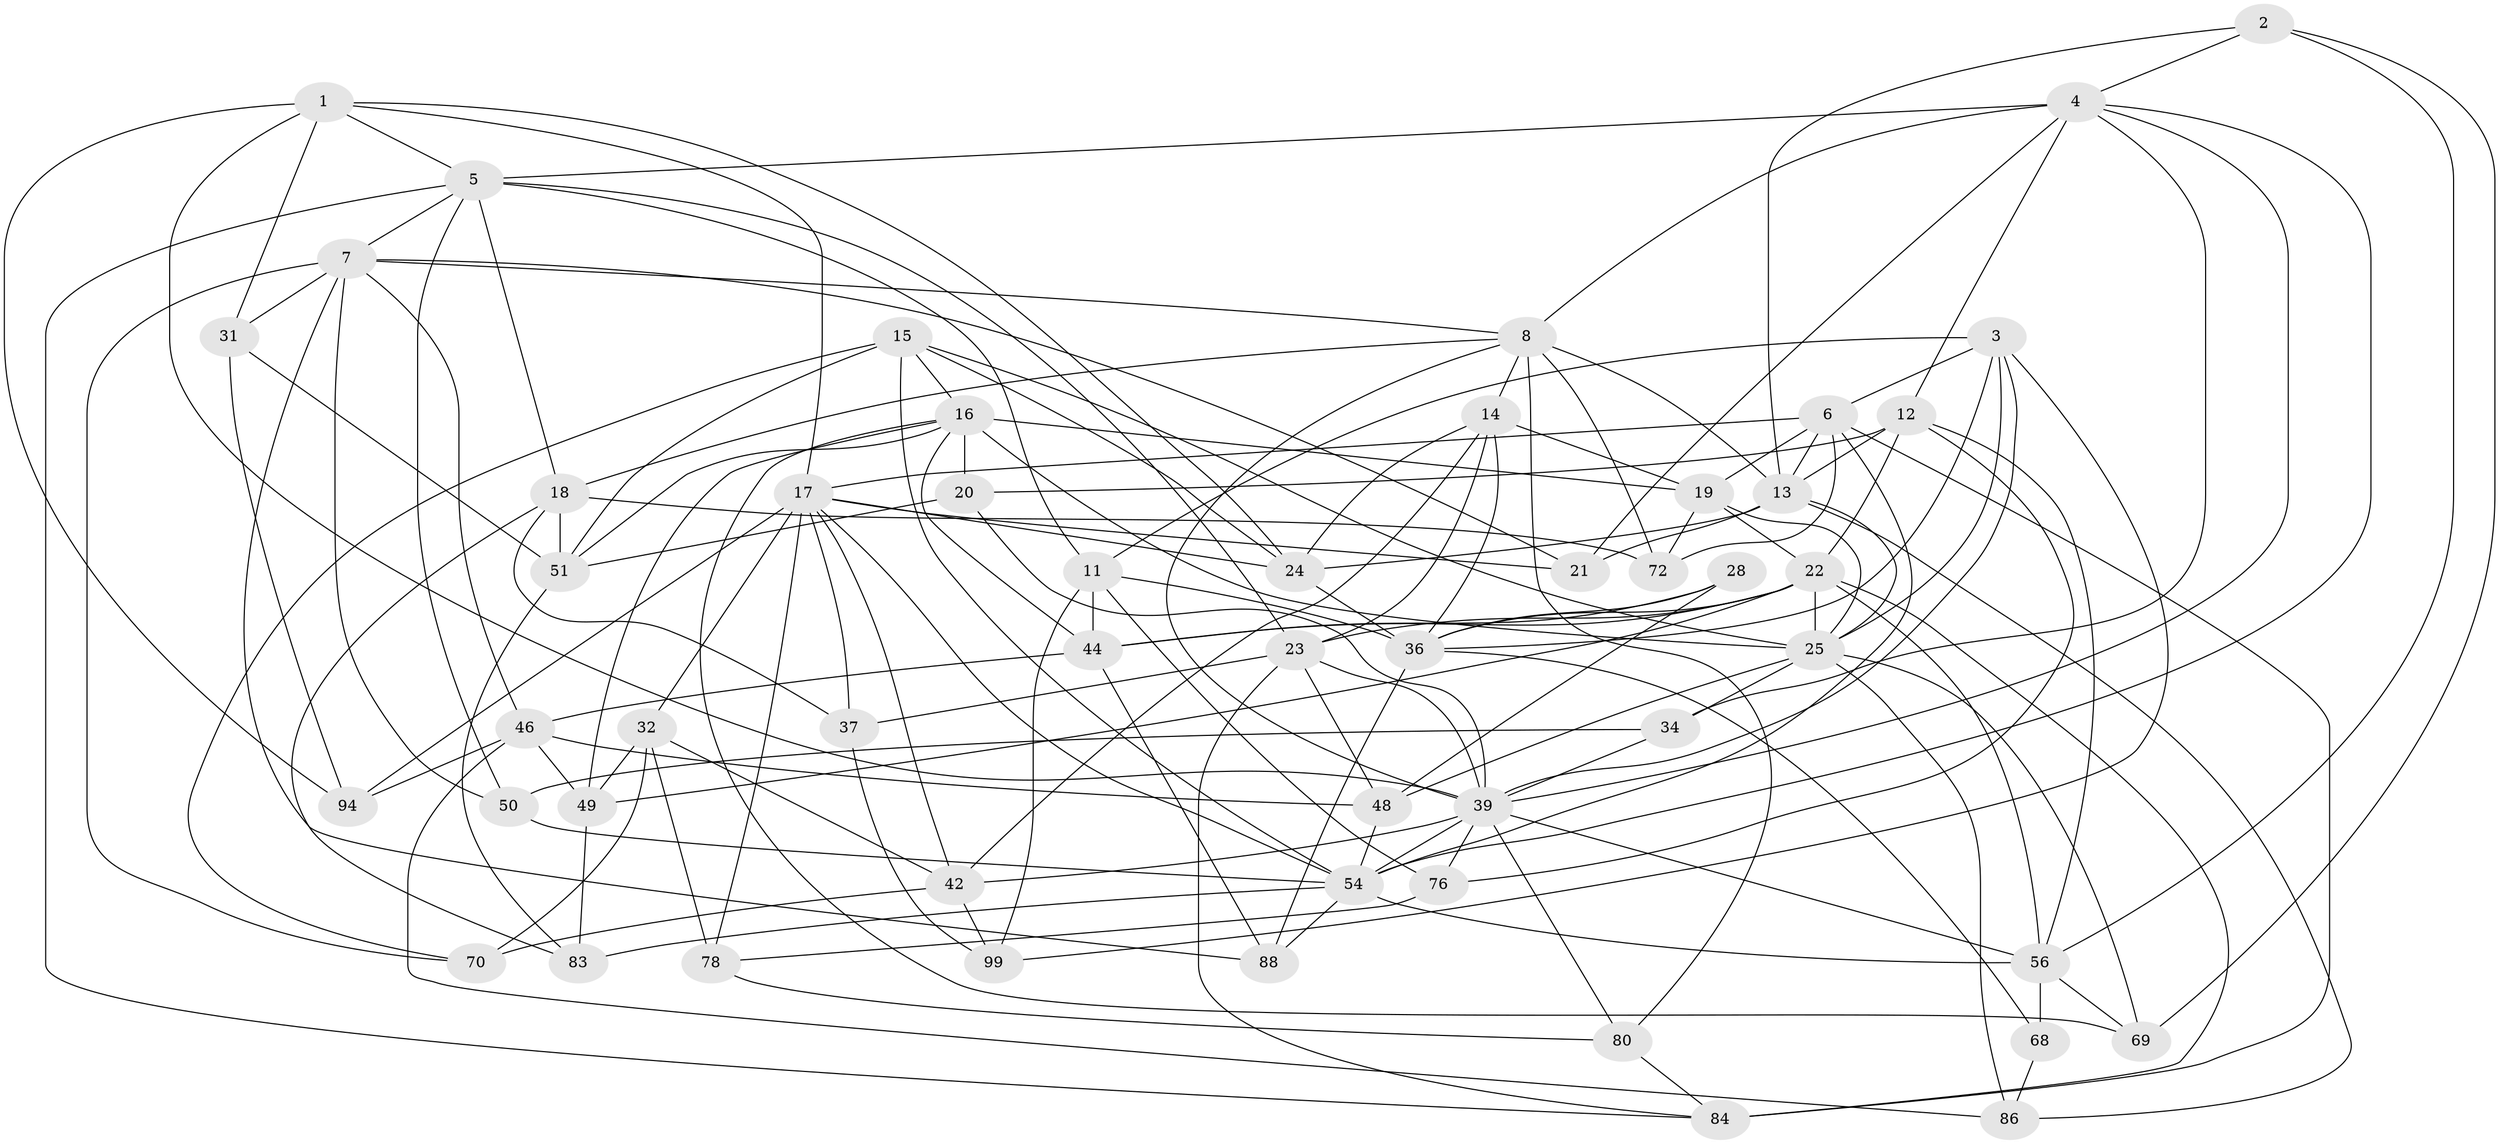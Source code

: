 // original degree distribution, {4: 1.0}
// Generated by graph-tools (version 1.1) at 2025/16/03/09/25 04:16:32]
// undirected, 52 vertices, 152 edges
graph export_dot {
graph [start="1"]
  node [color=gray90,style=filled];
  1 [super="+96"];
  2;
  3 [super="+92"];
  4 [super="+27"];
  5 [super="+35"];
  6 [super="+10"];
  7 [super="+55"];
  8 [super="+9+33"];
  11 [super="+61"];
  12 [super="+41"];
  13 [super="+53+62"];
  14 [super="+40"];
  15 [super="+75"];
  16 [super="+81+74"];
  17 [super="+58+47"];
  18 [super="+97"];
  19 [super="+60"];
  20;
  21;
  22 [super="+30+102"];
  23 [super="+26"];
  24 [super="+85"];
  25 [super="+66+71+38"];
  28;
  31;
  32 [super="+89"];
  34;
  36 [super="+45"];
  37;
  39 [super="+63+91+77"];
  42 [super="+82"];
  44 [super="+65"];
  46 [super="+59"];
  48 [super="+73"];
  49 [super="+98"];
  50;
  51 [super="+101"];
  54 [super="+79+90"];
  56 [super="+67"];
  68;
  69;
  70;
  72;
  76;
  78;
  80;
  83;
  84 [super="+93"];
  86;
  88;
  94;
  99;
  1 -- 24;
  1 -- 31;
  1 -- 5;
  1 -- 94;
  1 -- 17;
  1 -- 39;
  2 -- 69;
  2 -- 4;
  2 -- 13;
  2 -- 56;
  3 -- 99;
  3 -- 6;
  3 -- 36;
  3 -- 25;
  3 -- 39;
  3 -- 11;
  4 -- 54;
  4 -- 5;
  4 -- 34;
  4 -- 21;
  4 -- 8;
  4 -- 12;
  4 -- 39;
  5 -- 50;
  5 -- 18;
  5 -- 23;
  5 -- 7;
  5 -- 84;
  5 -- 11;
  6 -- 54;
  6 -- 84 [weight=2];
  6 -- 17;
  6 -- 19;
  6 -- 72;
  6 -- 13;
  7 -- 31;
  7 -- 21;
  7 -- 8;
  7 -- 50;
  7 -- 70;
  7 -- 88;
  7 -- 46;
  8 -- 72;
  8 -- 80;
  8 -- 14;
  8 -- 18;
  8 -- 13;
  8 -- 39;
  11 -- 36;
  11 -- 76;
  11 -- 44;
  11 -- 99;
  12 -- 20;
  12 -- 56;
  12 -- 13;
  12 -- 76;
  12 -- 22;
  13 -- 86;
  13 -- 21;
  13 -- 25;
  13 -- 24;
  14 -- 36;
  14 -- 19;
  14 -- 42;
  14 -- 24;
  14 -- 23;
  15 -- 70;
  15 -- 54;
  15 -- 25;
  15 -- 24;
  15 -- 16;
  15 -- 51;
  16 -- 49;
  16 -- 44;
  16 -- 19;
  16 -- 20;
  16 -- 69;
  16 -- 51;
  16 -- 25;
  17 -- 37;
  17 -- 21;
  17 -- 94;
  17 -- 78;
  17 -- 54;
  17 -- 24;
  17 -- 32;
  17 -- 42;
  18 -- 72;
  18 -- 37;
  18 -- 83;
  18 -- 51;
  19 -- 72;
  19 -- 22;
  19 -- 25;
  20 -- 51;
  20 -- 39;
  22 -- 44;
  22 -- 25;
  22 -- 49;
  22 -- 36;
  22 -- 84;
  22 -- 23 [weight=2];
  22 -- 56;
  23 -- 39;
  23 -- 48;
  23 -- 84;
  23 -- 37;
  24 -- 36;
  25 -- 34;
  25 -- 86;
  25 -- 69;
  25 -- 48;
  28 -- 48 [weight=2];
  28 -- 44;
  28 -- 36;
  31 -- 94;
  31 -- 51;
  32 -- 49 [weight=2];
  32 -- 78;
  32 -- 42;
  32 -- 70;
  34 -- 50;
  34 -- 39;
  36 -- 88;
  36 -- 68;
  37 -- 99;
  39 -- 80;
  39 -- 76;
  39 -- 54;
  39 -- 42;
  39 -- 56;
  42 -- 70;
  42 -- 99;
  44 -- 88;
  44 -- 46;
  46 -- 86;
  46 -- 48;
  46 -- 49;
  46 -- 94;
  48 -- 54;
  49 -- 83;
  50 -- 54;
  51 -- 83;
  54 -- 83;
  54 -- 56;
  54 -- 88;
  56 -- 68 [weight=2];
  56 -- 69;
  68 -- 86;
  76 -- 78;
  78 -- 80;
  80 -- 84;
}
